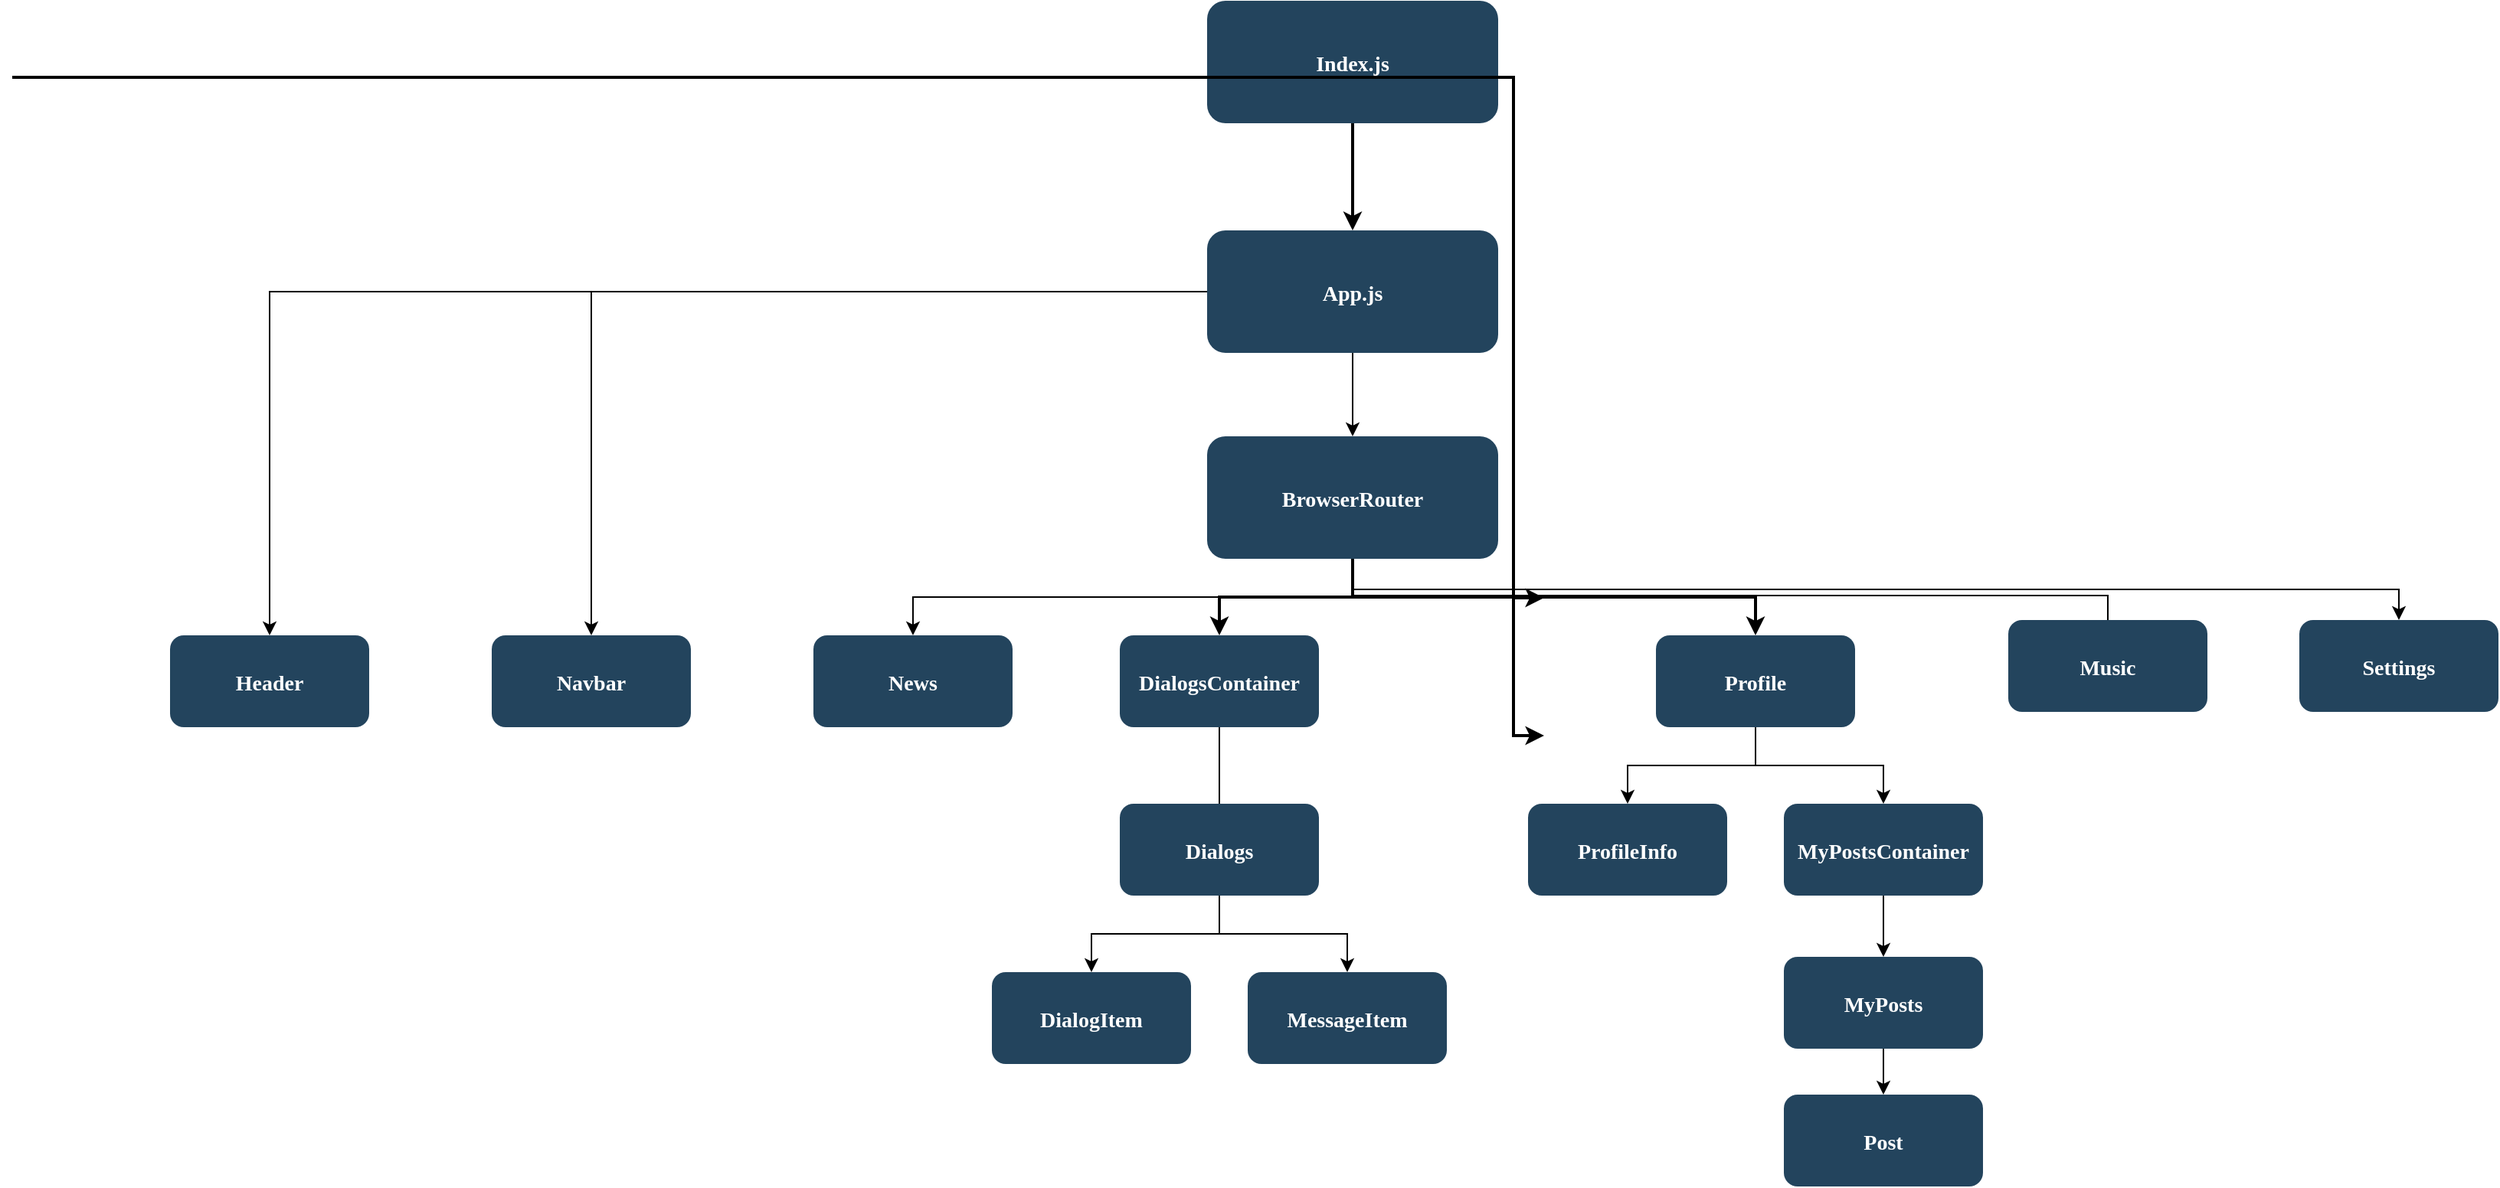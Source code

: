 <mxfile version="14.6.13" type="device"><diagram name="Page-1" id="2c0d36ab-eaac-3732-788b-9136903baeff"><mxGraphModel dx="1707" dy="1002" grid="1" gridSize="10" guides="1" tooltips="1" connect="1" arrows="1" fold="1" page="1" pageScale="1.5" pageWidth="1169" pageHeight="827" background="#ffffff" math="0" shadow="0"><root><mxCell id="0"/><mxCell id="1" parent="0"/><mxCell id="2" value="Index.js" style="rounded=1;fillColor=#23445D;gradientColor=none;strokeColor=none;fontColor=#FFFFFF;fontStyle=1;fontFamily=Tahoma;fontSize=14" parent="1" vertex="1"><mxGeometry x="757" y="185.5" width="190" height="80" as="geometry"/></mxCell><mxCell id="mIIfMpxhxJ5Rd_gUmH6F-125" style="edgeStyle=orthogonalEdgeStyle;rounded=0;orthogonalLoop=1;jettySize=auto;html=1;" edge="1" parent="1" source="12" target="mIIfMpxhxJ5Rd_gUmH6F-123"><mxGeometry relative="1" as="geometry"/></mxCell><mxCell id="mIIfMpxhxJ5Rd_gUmH6F-140" style="edgeStyle=orthogonalEdgeStyle;rounded=0;orthogonalLoop=1;jettySize=auto;html=1;entryX=0.5;entryY=0;entryDx=0;entryDy=0;" edge="1" parent="1" source="12" target="25"><mxGeometry relative="1" as="geometry"/></mxCell><mxCell id="mIIfMpxhxJ5Rd_gUmH6F-141" style="edgeStyle=orthogonalEdgeStyle;rounded=0;orthogonalLoop=1;jettySize=auto;html=1;entryX=0.5;entryY=0;entryDx=0;entryDy=0;" edge="1" parent="1" source="12" target="mIIfMpxhxJ5Rd_gUmH6F-135"><mxGeometry relative="1" as="geometry"/></mxCell><mxCell id="12" value="App.js" style="rounded=1;fillColor=#23445D;gradientColor=none;strokeColor=none;fontColor=#FFFFFF;fontStyle=1;fontFamily=Tahoma;fontSize=14" parent="1" vertex="1"><mxGeometry x="757.0" y="335.5" width="190" height="80" as="geometry"/></mxCell><mxCell id="25" value="Navbar" style="rounded=1;fillColor=#23445D;gradientColor=none;strokeColor=none;fontColor=#FFFFFF;fontStyle=1;fontFamily=Tahoma;fontSize=14" parent="1" vertex="1"><mxGeometry x="290" y="600" width="130" height="60" as="geometry"/></mxCell><mxCell id="26" value="DialogItem" style="rounded=1;fillColor=#23445D;gradientColor=none;strokeColor=none;fontColor=#FFFFFF;fontStyle=1;fontFamily=Tahoma;fontSize=14" parent="1" vertex="1"><mxGeometry x="616.5" y="820" width="130" height="60" as="geometry"/></mxCell><mxCell id="mIIfMpxhxJ5Rd_gUmH6F-143" style="edgeStyle=orthogonalEdgeStyle;rounded=0;orthogonalLoop=1;jettySize=auto;html=1;exitX=0.5;exitY=1;exitDx=0;exitDy=0;" edge="1" parent="1" source="mIIfMpxhxJ5Rd_gUmH6F-145" target="26"><mxGeometry relative="1" as="geometry"/></mxCell><mxCell id="mIIfMpxhxJ5Rd_gUmH6F-144" style="edgeStyle=orthogonalEdgeStyle;rounded=0;orthogonalLoop=1;jettySize=auto;html=1;startArrow=none;" edge="1" parent="1" source="mIIfMpxhxJ5Rd_gUmH6F-145" target="30"><mxGeometry relative="1" as="geometry"/></mxCell><mxCell id="29" value="DialogsContainer" style="rounded=1;fillColor=#23445D;gradientColor=none;strokeColor=none;fontColor=#FFFFFF;fontStyle=1;fontFamily=Tahoma;fontSize=14" parent="1" vertex="1"><mxGeometry x="700" y="600" width="130" height="60" as="geometry"/></mxCell><mxCell id="30" value="MessageItem" style="rounded=1;fillColor=#23445D;gradientColor=none;strokeColor=none;fontColor=#FFFFFF;fontStyle=1;fontFamily=Tahoma;fontSize=14" parent="1" vertex="1"><mxGeometry x="783.5" y="820" width="130" height="60" as="geometry"/></mxCell><mxCell id="mIIfMpxhxJ5Rd_gUmH6F-127" style="edgeStyle=orthogonalEdgeStyle;rounded=0;orthogonalLoop=1;jettySize=auto;html=1;exitX=0.5;exitY=1;exitDx=0;exitDy=0;entryX=0.5;entryY=0;entryDx=0;entryDy=0;" edge="1" parent="1" source="33" target="34"><mxGeometry relative="1" as="geometry"/></mxCell><mxCell id="mIIfMpxhxJ5Rd_gUmH6F-128" style="edgeStyle=orthogonalEdgeStyle;rounded=0;orthogonalLoop=1;jettySize=auto;html=1;exitX=0.5;exitY=1;exitDx=0;exitDy=0;" edge="1" parent="1" source="33" target="mIIfMpxhxJ5Rd_gUmH6F-147"><mxGeometry relative="1" as="geometry"/></mxCell><mxCell id="33" value="Profile" style="rounded=1;fillColor=#23445D;gradientColor=none;strokeColor=none;fontColor=#FFFFFF;fontStyle=1;fontFamily=Tahoma;fontSize=14" parent="1" vertex="1"><mxGeometry x="1050" y="600" width="130" height="60" as="geometry"/></mxCell><mxCell id="34" value="ProfileInfo" style="rounded=1;fillColor=#23445D;gradientColor=none;strokeColor=none;fontColor=#FFFFFF;fontStyle=1;fontFamily=Tahoma;fontSize=14" parent="1" vertex="1"><mxGeometry x="966.5" y="710" width="130" height="60" as="geometry"/></mxCell><mxCell id="59" value="" style="edgeStyle=elbowEdgeStyle;elbow=vertical;strokeWidth=2;rounded=0" parent="1" source="2" target="12" edge="1"><mxGeometry x="347" y="225.5" width="100" height="100" as="geometry"><mxPoint x="862.0" y="275.5" as="sourcePoint"/><mxPoint x="1467.0" y="345.5" as="targetPoint"/></mxGeometry></mxCell><mxCell id="82" value="" style="edgeStyle=elbowEdgeStyle;elbow=horizontal;strokeWidth=2;rounded=0" parent="1" source="41" edge="1"><mxGeometry x="-23" y="135.5" width="100" height="100" as="geometry"><mxPoint x="-23" y="235.5" as="sourcePoint"/><mxPoint x="977" y="575.5" as="targetPoint"/><Array as="points"><mxPoint x="957" y="535.5"/></Array></mxGeometry></mxCell><mxCell id="83" value="" style="edgeStyle=elbowEdgeStyle;elbow=horizontal;strokeWidth=2;rounded=0" parent="1" source="41" edge="1"><mxGeometry x="-23" y="135.5" width="100" height="100" as="geometry"><mxPoint x="-23" y="235.5" as="sourcePoint"/><mxPoint x="977" y="665.5" as="targetPoint"/><Array as="points"><mxPoint x="957" y="585.5"/></Array></mxGeometry></mxCell><mxCell id="101" value="" style="edgeStyle=elbowEdgeStyle;elbow=vertical;strokeWidth=2;rounded=0;exitX=0.5;exitY=1;exitDx=0;exitDy=0;" parent="1" source="mIIfMpxhxJ5Rd_gUmH6F-123" target="29" edge="1"><mxGeometry x="-23" y="135.5" width="100" height="100" as="geometry"><mxPoint x="-23" y="235.5" as="sourcePoint"/><mxPoint x="77" y="135.5" as="targetPoint"/></mxGeometry></mxCell><mxCell id="102" value="" style="edgeStyle=elbowEdgeStyle;elbow=vertical;strokeWidth=2;rounded=0;exitX=0.5;exitY=1;exitDx=0;exitDy=0;" parent="1" source="mIIfMpxhxJ5Rd_gUmH6F-123" target="33" edge="1"><mxGeometry x="-23" y="135.5" width="100" height="100" as="geometry"><mxPoint x="-23" y="235.5" as="sourcePoint"/><mxPoint x="77" y="135.5" as="targetPoint"/></mxGeometry></mxCell><mxCell id="mIIfMpxhxJ5Rd_gUmH6F-136" style="edgeStyle=orthogonalEdgeStyle;rounded=0;orthogonalLoop=1;jettySize=auto;html=1;exitX=0.5;exitY=1;exitDx=0;exitDy=0;entryX=0.5;entryY=0;entryDx=0;entryDy=0;" edge="1" parent="1" source="mIIfMpxhxJ5Rd_gUmH6F-123" target="mIIfMpxhxJ5Rd_gUmH6F-132"><mxGeometry relative="1" as="geometry"/></mxCell><mxCell id="mIIfMpxhxJ5Rd_gUmH6F-138" style="edgeStyle=orthogonalEdgeStyle;rounded=0;orthogonalLoop=1;jettySize=auto;html=1;entryX=0.5;entryY=0;entryDx=0;entryDy=0;" edge="1" parent="1"><mxGeometry relative="1" as="geometry"><mxPoint x="852.0" y="554" as="sourcePoint"/><mxPoint x="1345" y="604" as="targetPoint"/><Array as="points"><mxPoint x="852" y="574"/><mxPoint x="1345" y="574"/></Array></mxGeometry></mxCell><mxCell id="mIIfMpxhxJ5Rd_gUmH6F-149" style="edgeStyle=orthogonalEdgeStyle;rounded=0;orthogonalLoop=1;jettySize=auto;html=1;entryX=0.5;entryY=0;entryDx=0;entryDy=0;exitX=0.5;exitY=1;exitDx=0;exitDy=0;" edge="1" parent="1" source="mIIfMpxhxJ5Rd_gUmH6F-123" target="mIIfMpxhxJ5Rd_gUmH6F-134"><mxGeometry relative="1" as="geometry"><Array as="points"><mxPoint x="852" y="570"/><mxPoint x="1535" y="570"/></Array></mxGeometry></mxCell><mxCell id="mIIfMpxhxJ5Rd_gUmH6F-123" value="BrowserRouter" style="rounded=1;fillColor=#23445D;gradientColor=none;strokeColor=none;fontColor=#FFFFFF;fontStyle=1;fontFamily=Tahoma;fontSize=14" vertex="1" parent="1"><mxGeometry x="757" y="470" width="190" height="80" as="geometry"/></mxCell><mxCell id="mIIfMpxhxJ5Rd_gUmH6F-131" style="edgeStyle=orthogonalEdgeStyle;rounded=0;orthogonalLoop=1;jettySize=auto;html=1;exitX=0.5;exitY=1;exitDx=0;exitDy=0;entryX=0.5;entryY=0;entryDx=0;entryDy=0;" edge="1" parent="1" source="mIIfMpxhxJ5Rd_gUmH6F-126" target="mIIfMpxhxJ5Rd_gUmH6F-129"><mxGeometry relative="1" as="geometry"/></mxCell><mxCell id="mIIfMpxhxJ5Rd_gUmH6F-126" value="MyPosts" style="rounded=1;fillColor=#23445D;gradientColor=none;strokeColor=none;fontColor=#FFFFFF;fontStyle=1;fontFamily=Tahoma;fontSize=14" vertex="1" parent="1"><mxGeometry x="1133.5" y="810" width="130" height="60" as="geometry"/></mxCell><mxCell id="mIIfMpxhxJ5Rd_gUmH6F-129" value="Post" style="rounded=1;fillColor=#23445D;gradientColor=none;strokeColor=none;fontColor=#FFFFFF;fontStyle=1;fontFamily=Tahoma;fontSize=14" vertex="1" parent="1"><mxGeometry x="1133.5" y="900" width="130" height="60" as="geometry"/></mxCell><mxCell id="mIIfMpxhxJ5Rd_gUmH6F-132" value="News" style="rounded=1;fillColor=#23445D;gradientColor=none;strokeColor=none;fontColor=#FFFFFF;fontStyle=1;fontFamily=Tahoma;fontSize=14" vertex="1" parent="1"><mxGeometry x="500" y="600" width="130" height="60" as="geometry"/></mxCell><mxCell id="mIIfMpxhxJ5Rd_gUmH6F-133" value="Music" style="rounded=1;fillColor=#23445D;gradientColor=none;strokeColor=none;fontColor=#FFFFFF;fontStyle=1;fontFamily=Tahoma;fontSize=14" vertex="1" parent="1"><mxGeometry x="1280" y="590" width="130" height="60" as="geometry"/></mxCell><mxCell id="mIIfMpxhxJ5Rd_gUmH6F-134" value="Settings" style="rounded=1;fillColor=#23445D;gradientColor=none;strokeColor=none;fontColor=#FFFFFF;fontStyle=1;fontFamily=Tahoma;fontSize=14" vertex="1" parent="1"><mxGeometry x="1470" y="590" width="130" height="60" as="geometry"/></mxCell><mxCell id="mIIfMpxhxJ5Rd_gUmH6F-135" value="Header" style="rounded=1;fillColor=#23445D;gradientColor=none;strokeColor=none;fontColor=#FFFFFF;fontStyle=1;fontFamily=Tahoma;fontSize=14" vertex="1" parent="1"><mxGeometry x="80" y="600" width="130" height="60" as="geometry"/></mxCell><mxCell id="mIIfMpxhxJ5Rd_gUmH6F-145" value="Dialogs" style="rounded=1;fillColor=#23445D;gradientColor=none;strokeColor=none;fontColor=#FFFFFF;fontStyle=1;fontFamily=Tahoma;fontSize=14" vertex="1" parent="1"><mxGeometry x="700" y="710" width="130" height="60" as="geometry"/></mxCell><mxCell id="mIIfMpxhxJ5Rd_gUmH6F-146" value="" style="edgeStyle=orthogonalEdgeStyle;rounded=0;orthogonalLoop=1;jettySize=auto;html=1;endArrow=none;" edge="1" parent="1" source="29" target="mIIfMpxhxJ5Rd_gUmH6F-145"><mxGeometry relative="1" as="geometry"><mxPoint x="765.0" y="660" as="sourcePoint"/><mxPoint x="848.5" y="820.0" as="targetPoint"/></mxGeometry></mxCell><mxCell id="mIIfMpxhxJ5Rd_gUmH6F-148" style="edgeStyle=orthogonalEdgeStyle;rounded=0;orthogonalLoop=1;jettySize=auto;html=1;exitX=0.5;exitY=1;exitDx=0;exitDy=0;entryX=0.5;entryY=0;entryDx=0;entryDy=0;" edge="1" parent="1" source="mIIfMpxhxJ5Rd_gUmH6F-147" target="mIIfMpxhxJ5Rd_gUmH6F-126"><mxGeometry relative="1" as="geometry"/></mxCell><mxCell id="mIIfMpxhxJ5Rd_gUmH6F-147" value="MyPostsContainer" style="rounded=1;fillColor=#23445D;gradientColor=none;strokeColor=none;fontColor=#FFFFFF;fontStyle=1;fontFamily=Tahoma;fontSize=14" vertex="1" parent="1"><mxGeometry x="1133.5" y="710" width="130" height="60" as="geometry"/></mxCell></root></mxGraphModel></diagram></mxfile>